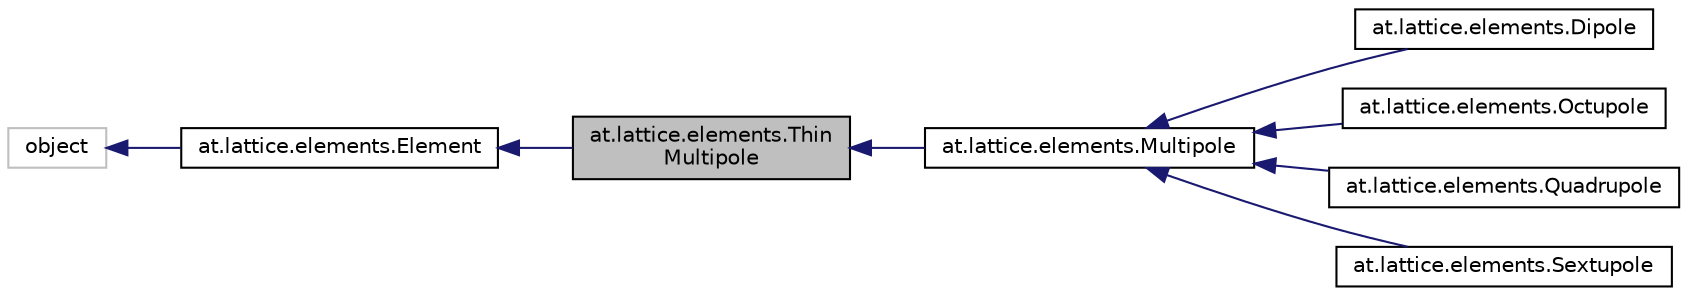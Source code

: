 digraph "at.lattice.elements.ThinMultipole"
{
 // LATEX_PDF_SIZE
  edge [fontname="Helvetica",fontsize="10",labelfontname="Helvetica",labelfontsize="10"];
  node [fontname="Helvetica",fontsize="10",shape=record];
  rankdir="LR";
  Node1 [label="at.lattice.elements.Thin\lMultipole",height=0.2,width=0.4,color="black", fillcolor="grey75", style="filled", fontcolor="black",tooltip=" "];
  Node2 -> Node1 [dir="back",color="midnightblue",fontsize="10",style="solid"];
  Node2 [label="at.lattice.elements.Element",height=0.2,width=0.4,color="black", fillcolor="white", style="filled",URL="$classat_1_1lattice_1_1elements_1_1Element.html",tooltip=" "];
  Node3 -> Node2 [dir="back",color="midnightblue",fontsize="10",style="solid"];
  Node3 [label="object",height=0.2,width=0.4,color="grey75", fillcolor="white", style="filled",tooltip=" "];
  Node1 -> Node4 [dir="back",color="midnightblue",fontsize="10",style="solid"];
  Node4 [label="at.lattice.elements.Multipole",height=0.2,width=0.4,color="black", fillcolor="white", style="filled",URL="$classat_1_1lattice_1_1elements_1_1Multipole.html",tooltip=" "];
  Node4 -> Node5 [dir="back",color="midnightblue",fontsize="10",style="solid"];
  Node5 [label="at.lattice.elements.Dipole",height=0.2,width=0.4,color="black", fillcolor="white", style="filled",URL="$classat_1_1lattice_1_1elements_1_1Dipole.html",tooltip=" "];
  Node4 -> Node6 [dir="back",color="midnightblue",fontsize="10",style="solid"];
  Node6 [label="at.lattice.elements.Octupole",height=0.2,width=0.4,color="black", fillcolor="white", style="filled",URL="$classat_1_1lattice_1_1elements_1_1Octupole.html",tooltip=" "];
  Node4 -> Node7 [dir="back",color="midnightblue",fontsize="10",style="solid"];
  Node7 [label="at.lattice.elements.Quadrupole",height=0.2,width=0.4,color="black", fillcolor="white", style="filled",URL="$classat_1_1lattice_1_1elements_1_1Quadrupole.html",tooltip=" "];
  Node4 -> Node8 [dir="back",color="midnightblue",fontsize="10",style="solid"];
  Node8 [label="at.lattice.elements.Sextupole",height=0.2,width=0.4,color="black", fillcolor="white", style="filled",URL="$classat_1_1lattice_1_1elements_1_1Sextupole.html",tooltip=" "];
}
